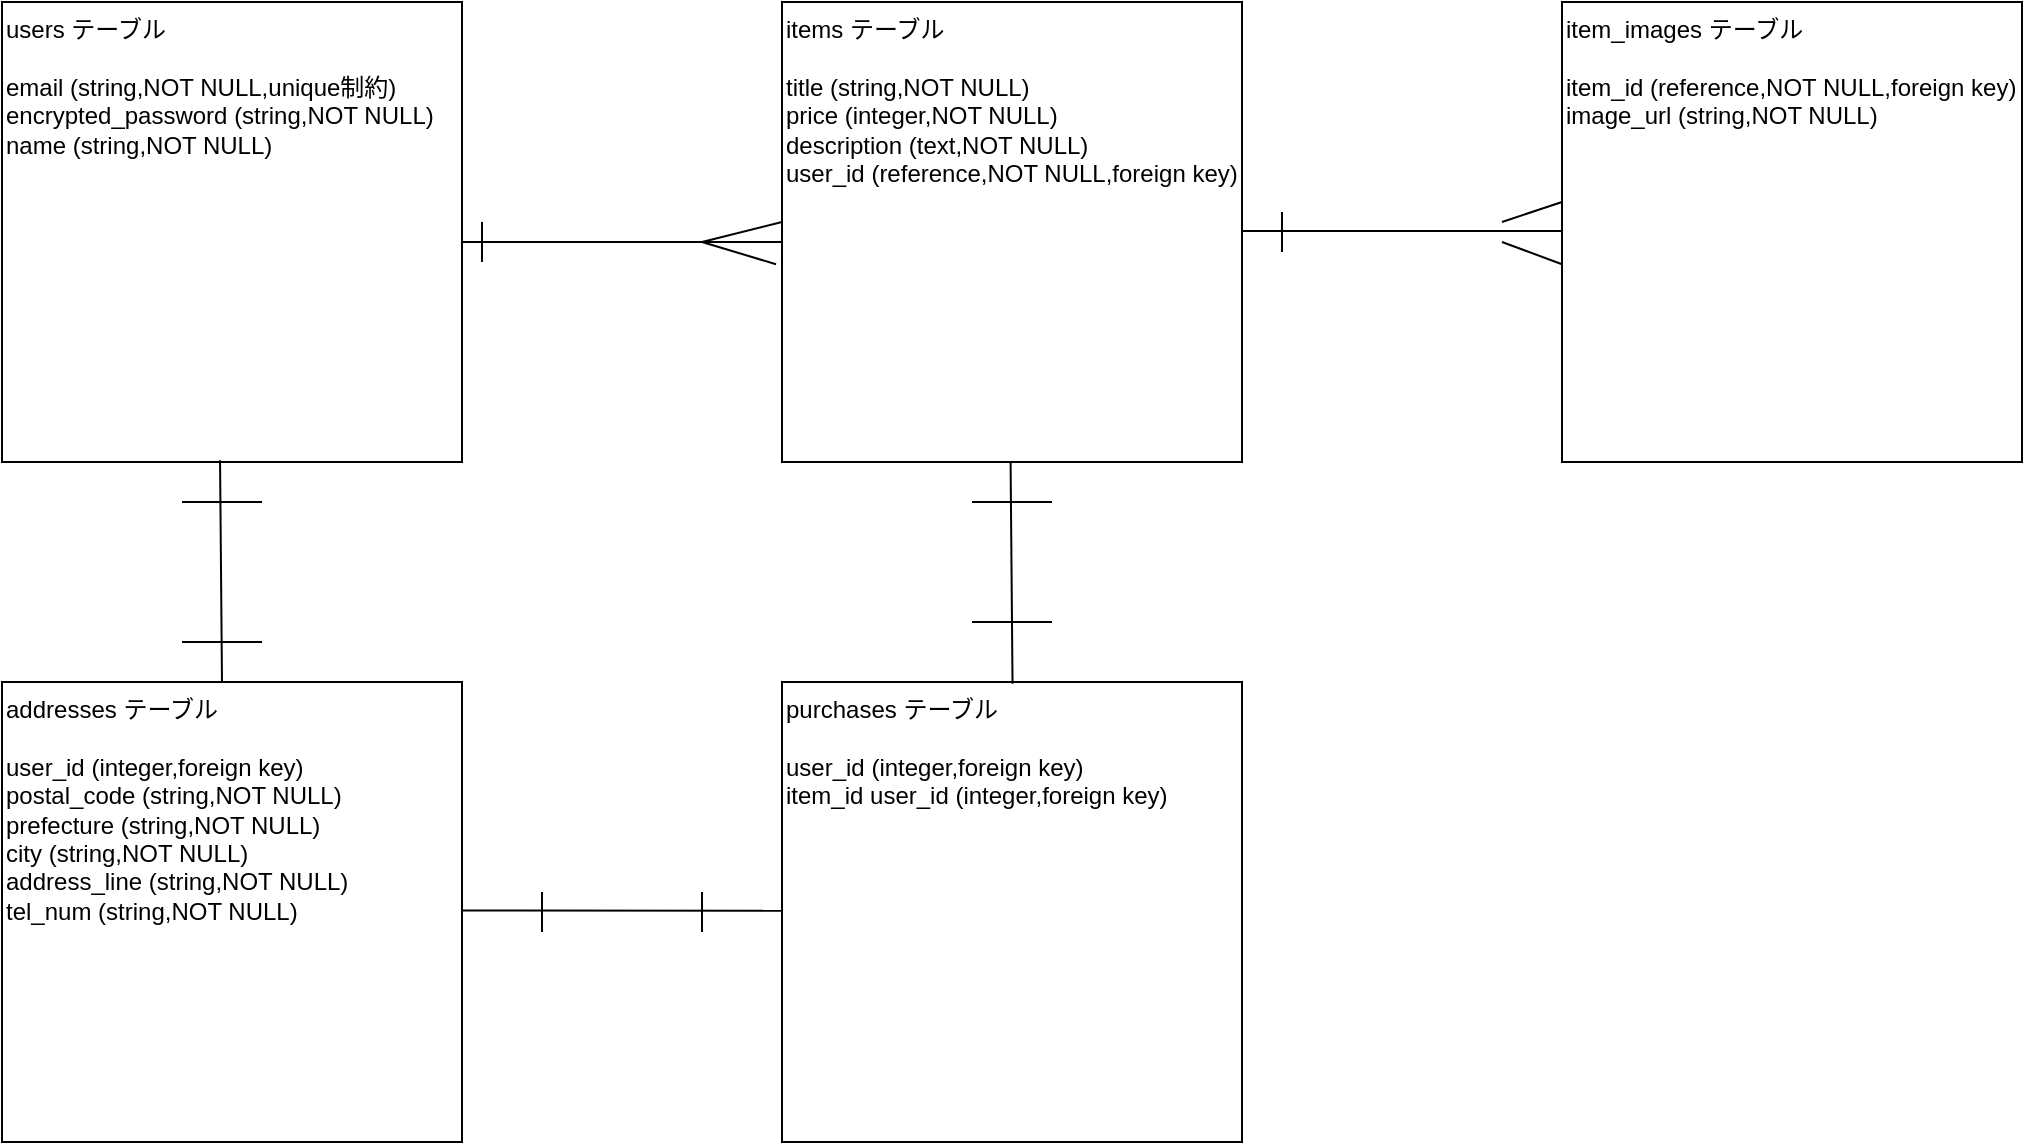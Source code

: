 <mxfile>
    <diagram id="o8y52bYkiIHSxrTbjezP" name="ページ1">
        <mxGraphModel dx="527" dy="649" grid="1" gridSize="10" guides="1" tooltips="1" connect="1" arrows="1" fold="1" page="1" pageScale="1" pageWidth="1169" pageHeight="827" math="0" shadow="0">
            <root>
                <mxCell id="0"/>
                <mxCell id="1" parent="0"/>
                <mxCell id="2" value="users テーブル&lt;br&gt;&lt;br&gt;email (string,NOT NULL,unique制約)&lt;br&gt;encrypted_password (string,NOT NULL)&lt;br&gt;name (string,NOT NULL)&lt;br&gt;" style="whiteSpace=wrap;html=1;aspect=fixed;align=left;labelBorderColor=none;verticalAlign=top;" vertex="1" parent="1">
                    <mxGeometry x="10" y="40" width="230" height="230" as="geometry"/>
                </mxCell>
                <mxCell id="3" value="items テーブル&lt;br&gt;&lt;br&gt;title (string,NOT NULL)&lt;br&gt;price (integer,NOT NULL)&lt;br&gt;description (text,NOT NULL)&lt;br&gt;user_id (reference,NOT NULL,foreign key)" style="whiteSpace=wrap;html=1;aspect=fixed;align=left;labelBorderColor=none;verticalAlign=top;" vertex="1" parent="1">
                    <mxGeometry x="400" y="40" width="230" height="230" as="geometry"/>
                </mxCell>
                <mxCell id="4" value="purchases テーブル&lt;br&gt;&lt;br&gt;user_id (integer,foreign key)&lt;br&gt;item_id user_id (integer,foreign key)" style="whiteSpace=wrap;html=1;aspect=fixed;align=left;labelBorderColor=none;verticalAlign=top;" vertex="1" parent="1">
                    <mxGeometry x="400" y="380" width="230" height="230" as="geometry"/>
                </mxCell>
                <mxCell id="8" value="item_images テーブル&lt;br&gt;&lt;br&gt;item_id (reference,NOT NULL,foreign key)&lt;br&gt;image_url (string,NOT NULL)" style="whiteSpace=wrap;html=1;aspect=fixed;align=left;labelBorderColor=none;verticalAlign=top;" vertex="1" parent="1">
                    <mxGeometry x="790" y="40" width="230" height="230" as="geometry"/>
                </mxCell>
                <mxCell id="9" value="addresses テーブル&lt;br&gt;&lt;br&gt;user_id (integer,foreign key)&lt;br&gt;postal_code (string,NOT NULL)&lt;br&gt;prefecture (string,NOT NULL)&lt;br&gt;city (string,NOT NULL)&lt;br&gt;address_line (string,NOT NULL)&lt;br&gt;tel_num&amp;nbsp;(string,NOT NULL)" style="whiteSpace=wrap;html=1;aspect=fixed;align=left;labelBorderColor=none;verticalAlign=top;" vertex="1" parent="1">
                    <mxGeometry x="10" y="380" width="230" height="230" as="geometry"/>
                </mxCell>
                <mxCell id="11" value="" style="endArrow=none;html=1;entryX=0;entryY=0.522;entryDx=0;entryDy=0;entryPerimeter=0;" edge="1" parent="1" target="3">
                    <mxGeometry width="50" height="50" relative="1" as="geometry">
                        <mxPoint x="240" y="160" as="sourcePoint"/>
                        <mxPoint x="290" y="110" as="targetPoint"/>
                    </mxGeometry>
                </mxCell>
                <mxCell id="12" value="" style="endArrow=none;html=1;entryX=0;entryY=0.522;entryDx=0;entryDy=0;entryPerimeter=0;" edge="1" parent="1">
                    <mxGeometry width="50" height="50" relative="1" as="geometry">
                        <mxPoint x="240" y="494.29" as="sourcePoint"/>
                        <mxPoint x="400" y="494.35" as="targetPoint"/>
                    </mxGeometry>
                </mxCell>
                <mxCell id="13" value="" style="endArrow=none;html=1;" edge="1" parent="1">
                    <mxGeometry width="50" height="50" relative="1" as="geometry">
                        <mxPoint x="400" y="150" as="sourcePoint"/>
                        <mxPoint x="360" y="160" as="targetPoint"/>
                    </mxGeometry>
                </mxCell>
                <mxCell id="14" value="" style="endArrow=none;html=1;exitX=-0.013;exitY=0.57;exitDx=0;exitDy=0;exitPerimeter=0;" edge="1" parent="1" source="3">
                    <mxGeometry width="50" height="50" relative="1" as="geometry">
                        <mxPoint x="410" y="160" as="sourcePoint"/>
                        <mxPoint x="360" y="160" as="targetPoint"/>
                    </mxGeometry>
                </mxCell>
                <mxCell id="15" value="" style="endArrow=none;html=1;" edge="1" parent="1">
                    <mxGeometry width="50" height="50" relative="1" as="geometry">
                        <mxPoint x="250" y="170" as="sourcePoint"/>
                        <mxPoint x="250" y="150" as="targetPoint"/>
                    </mxGeometry>
                </mxCell>
                <mxCell id="21" value="" style="endArrow=none;html=1;" edge="1" parent="1">
                    <mxGeometry width="50" height="50" relative="1" as="geometry">
                        <mxPoint x="280" y="505" as="sourcePoint"/>
                        <mxPoint x="280" y="485" as="targetPoint"/>
                    </mxGeometry>
                </mxCell>
                <mxCell id="22" value="" style="endArrow=none;html=1;entryX=0.474;entryY=0.996;entryDx=0;entryDy=0;entryPerimeter=0;" edge="1" parent="1" target="2">
                    <mxGeometry width="50" height="50" relative="1" as="geometry">
                        <mxPoint x="120" y="380" as="sourcePoint"/>
                        <mxPoint x="150" y="320" as="targetPoint"/>
                    </mxGeometry>
                </mxCell>
                <mxCell id="29" value="" style="endArrow=none;html=1;" edge="1" parent="1">
                    <mxGeometry width="50" height="50" relative="1" as="geometry">
                        <mxPoint x="495" y="290" as="sourcePoint"/>
                        <mxPoint x="535" y="290" as="targetPoint"/>
                    </mxGeometry>
                </mxCell>
                <mxCell id="30" value="" style="endArrow=none;html=1;" edge="1" parent="1">
                    <mxGeometry width="50" height="50" relative="1" as="geometry">
                        <mxPoint x="495" y="350" as="sourcePoint"/>
                        <mxPoint x="535" y="350" as="targetPoint"/>
                    </mxGeometry>
                </mxCell>
                <mxCell id="31" value="" style="endArrow=none;html=1;entryX=0.474;entryY=0.996;entryDx=0;entryDy=0;entryPerimeter=0;" edge="1" parent="1">
                    <mxGeometry width="50" height="50" relative="1" as="geometry">
                        <mxPoint x="515.27" y="380.92" as="sourcePoint"/>
                        <mxPoint x="514.29" y="270.0" as="targetPoint"/>
                    </mxGeometry>
                </mxCell>
                <mxCell id="32" value="" style="endArrow=none;html=1;" edge="1" parent="1">
                    <mxGeometry width="50" height="50" relative="1" as="geometry">
                        <mxPoint x="360" y="505" as="sourcePoint"/>
                        <mxPoint x="360" y="485" as="targetPoint"/>
                    </mxGeometry>
                </mxCell>
                <mxCell id="33" value="" style="endArrow=none;html=1;" edge="1" parent="1">
                    <mxGeometry width="50" height="50" relative="1" as="geometry">
                        <mxPoint x="100" y="290" as="sourcePoint"/>
                        <mxPoint x="140" y="290" as="targetPoint"/>
                    </mxGeometry>
                </mxCell>
                <mxCell id="34" value="" style="endArrow=none;html=1;" edge="1" parent="1">
                    <mxGeometry width="50" height="50" relative="1" as="geometry">
                        <mxPoint x="100" y="360" as="sourcePoint"/>
                        <mxPoint x="140" y="360" as="targetPoint"/>
                    </mxGeometry>
                </mxCell>
                <mxCell id="39" value="" style="endArrow=none;html=1;entryX=0;entryY=0.522;entryDx=0;entryDy=0;entryPerimeter=0;" edge="1" parent="1">
                    <mxGeometry width="50" height="50" relative="1" as="geometry">
                        <mxPoint x="630" y="154.5" as="sourcePoint"/>
                        <mxPoint x="790" y="154.56" as="targetPoint"/>
                    </mxGeometry>
                </mxCell>
                <mxCell id="40" value="" style="endArrow=none;html=1;exitX=-0.013;exitY=0.57;exitDx=0;exitDy=0;exitPerimeter=0;" edge="1" parent="1">
                    <mxGeometry width="50" height="50" relative="1" as="geometry">
                        <mxPoint x="790" y="171.1" as="sourcePoint"/>
                        <mxPoint x="760" y="160" as="targetPoint"/>
                    </mxGeometry>
                </mxCell>
                <mxCell id="41" value="" style="endArrow=none;html=1;" edge="1" parent="1">
                    <mxGeometry width="50" height="50" relative="1" as="geometry">
                        <mxPoint x="790" y="140" as="sourcePoint"/>
                        <mxPoint x="760" y="150" as="targetPoint"/>
                    </mxGeometry>
                </mxCell>
                <mxCell id="42" value="" style="endArrow=none;html=1;" edge="1" parent="1">
                    <mxGeometry width="50" height="50" relative="1" as="geometry">
                        <mxPoint x="650" y="165" as="sourcePoint"/>
                        <mxPoint x="650" y="145" as="targetPoint"/>
                    </mxGeometry>
                </mxCell>
            </root>
        </mxGraphModel>
    </diagram>
</mxfile>